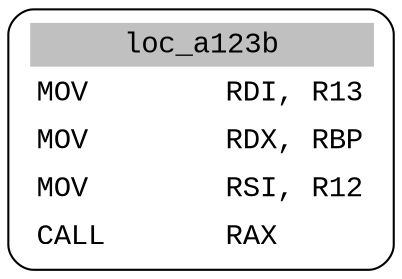 digraph asm_graph {
1941 [
shape="Mrecord" fontname="Courier New"label =<<table border="0" cellborder="0" cellpadding="3"><tr><td align="center" colspan="2" bgcolor="grey">loc_a123b</td></tr><tr><td align="left">MOV        RDI, R13</td></tr><tr><td align="left">MOV        RDX, RBP</td></tr><tr><td align="left">MOV        RSI, R12</td></tr><tr><td align="left">CALL       RAX</td></tr></table>> ];
}